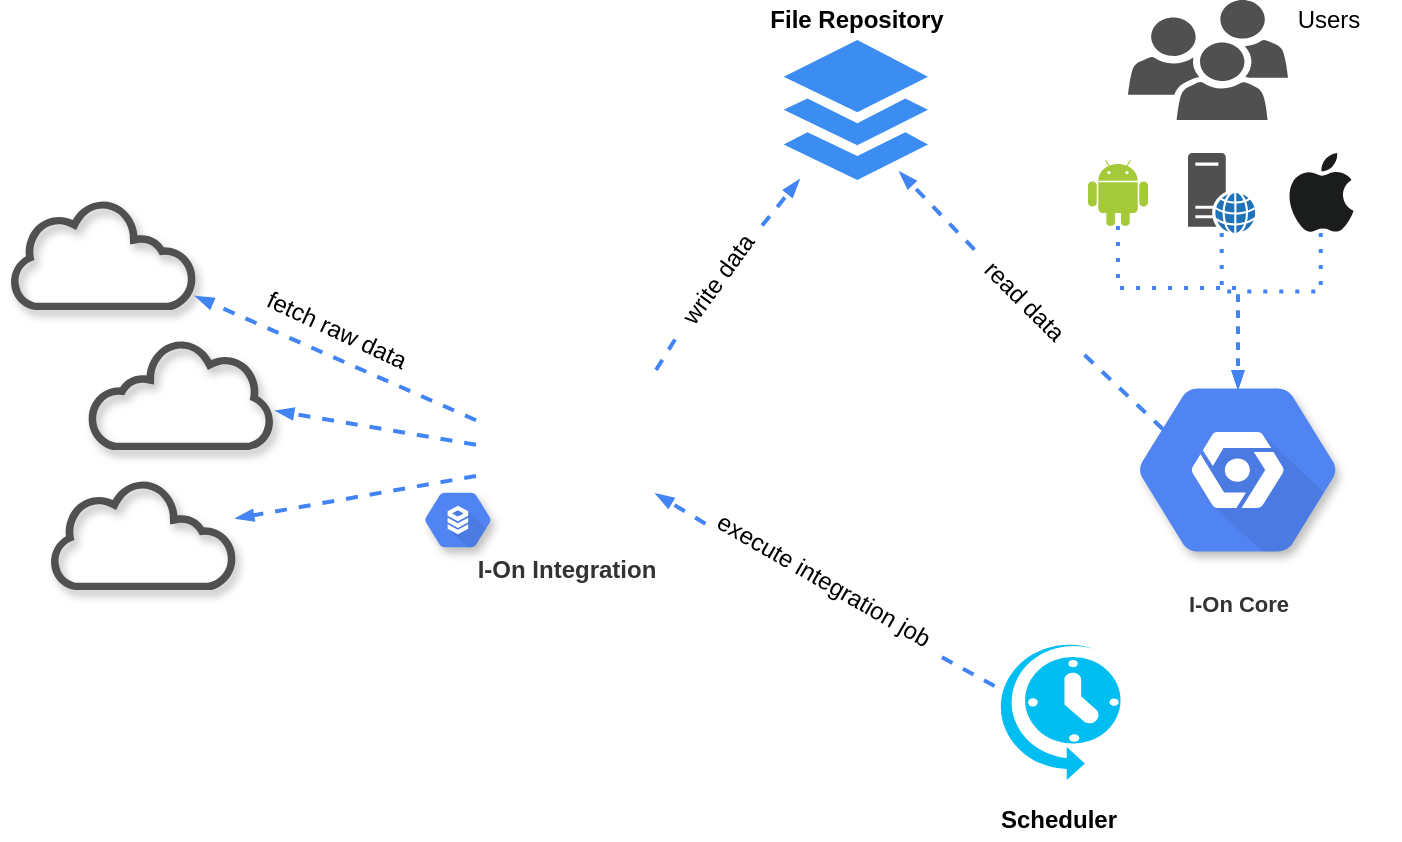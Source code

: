 <mxfile version="14.5.10" type="device"><diagram id="-Uxk20Ryxgpn38Ipz-Y_" name="Page-1"><mxGraphModel dx="1422" dy="705" grid="1" gridSize="10" guides="1" tooltips="1" connect="1" arrows="1" fold="1" page="1" pageScale="1" pageWidth="827" pageHeight="1169" math="0" shadow="0"><root><mxCell id="0"/><mxCell id="1" parent="0"/><mxCell id="QuUthSu-yzXsARSTjAGo-6" value="" style="pointerEvents=1;shadow=1;dashed=0;html=1;strokeColor=none;fillColor=#505050;labelPosition=center;verticalLabelPosition=bottom;outlineConnect=0;verticalAlign=top;align=center;shape=mxgraph.office.clouds.cloud;flipV=0;flipH=1;" parent="1" vertex="1"><mxGeometry x="50" y="240" width="94" height="55" as="geometry"/></mxCell><mxCell id="QuUthSu-yzXsARSTjAGo-8" value="" style="pointerEvents=1;shadow=1;dashed=0;html=1;strokeColor=none;fillColor=#505050;labelPosition=center;verticalLabelPosition=bottom;outlineConnect=0;verticalAlign=top;align=center;shape=mxgraph.office.clouds.cloud;flipH=1;" parent="1" vertex="1"><mxGeometry x="70" y="380" width="94" height="55" as="geometry"/></mxCell><mxCell id="QuUthSu-yzXsARSTjAGo-7" value="" style="pointerEvents=1;shadow=1;dashed=0;html=1;strokeColor=none;fillColor=#505050;labelPosition=center;verticalLabelPosition=bottom;outlineConnect=0;verticalAlign=top;align=center;shape=mxgraph.office.clouds.cloud;sketch=0;" parent="1" vertex="1"><mxGeometry x="90" y="310" width="94" height="55" as="geometry"/></mxCell><mxCell id="QuUthSu-yzXsARSTjAGo-25" value="" style="fontSize=12;html=1;endArrow=blockThin;endFill=1;rounded=0;strokeWidth=2;endSize=4;startSize=4;dashed=1;strokeColor=#4284F3;" parent="1" source="G0y0f6KWC5QR9Wk7UhNU-7" target="QuUthSu-yzXsARSTjAGo-8" edge="1"><mxGeometry width="100" relative="1" as="geometry"><mxPoint x="304" y="355" as="sourcePoint"/><mxPoint x="534" y="450" as="targetPoint"/></mxGeometry></mxCell><mxCell id="QuUthSu-yzXsARSTjAGo-26" value="" style="fontSize=12;html=1;endArrow=blockThin;endFill=1;rounded=0;strokeWidth=2;endSize=4;startSize=4;dashed=1;strokeColor=#4284F3;" parent="1" source="G0y0f6KWC5QR9Wk7UhNU-7" target="QuUthSu-yzXsARSTjAGo-7" edge="1"><mxGeometry width="100" relative="1" as="geometry"><mxPoint x="294.3" y="355" as="sourcePoint"/><mxPoint x="534" y="450" as="targetPoint"/></mxGeometry></mxCell><mxCell id="QuUthSu-yzXsARSTjAGo-27" value="" style="fontSize=12;html=1;endArrow=blockThin;endFill=1;rounded=0;strokeWidth=2;endSize=4;startSize=4;dashed=1;strokeColor=#4284F3;" parent="1" source="G0y0f6KWC5QR9Wk7UhNU-7" target="QuUthSu-yzXsARSTjAGo-6" edge="1"><mxGeometry width="100" relative="1" as="geometry"><mxPoint x="294.3" y="355" as="sourcePoint"/><mxPoint x="534" y="450" as="targetPoint"/></mxGeometry></mxCell><mxCell id="QuUthSu-yzXsARSTjAGo-28" value="fetch raw data" style="text;html=1;align=center;verticalAlign=middle;resizable=0;points=[];autosize=1;strokeColor=none;rotation=25;shadow=0;fontStyle=0" parent="1" vertex="1"><mxGeometry x="169" y="295" width="90" height="20" as="geometry"/></mxCell><mxCell id="QuUthSu-yzXsARSTjAGo-31" value="" style="html=1;fillColor=#5184F3;strokeColor=none;verticalAlign=top;labelPosition=center;verticalLabelPosition=bottom;align=center;spacingTop=-6;fontSize=11;fontStyle=1;fontColor=#999999;shape=mxgraph.gcp2.hexIcon;prIcon=cloud_sql;dashed=1;dashPattern=1 1;shadow=1;sketch=0;" parent="1" vertex="1"><mxGeometry x="250" y="380" width="50" height="40" as="geometry"/></mxCell><mxCell id="QuUthSu-yzXsARSTjAGo-32" value="&lt;font color=&quot;#333333&quot;&gt;I-On Core&lt;/font&gt;" style="html=1;fillColor=#5184F3;strokeColor=none;verticalAlign=top;labelPosition=center;verticalLabelPosition=bottom;align=center;spacingTop=-6;fontSize=11;fontStyle=1;fontColor=#999999;shape=mxgraph.gcp2.hexIcon;prIcon=placeholder;dashed=1;dashPattern=1 1;shadow=1;" parent="1" vertex="1"><mxGeometry x="590" y="315" width="150" height="120" as="geometry"/></mxCell><mxCell id="QuUthSu-yzXsARSTjAGo-37" value="" style="dashed=0;outlineConnect=0;html=1;align=center;labelPosition=center;verticalLabelPosition=bottom;verticalAlign=top;shape=mxgraph.weblogos.android;fillColor=#A4CA39;strokeColor=none;rounded=1;shadow=0;glass=1;dashPattern=1 1;sketch=0;" parent="1" vertex="1"><mxGeometry x="590" y="220" width="30" height="33" as="geometry"/></mxCell><mxCell id="QuUthSu-yzXsARSTjAGo-38" value="" style="dashed=0;outlineConnect=0;html=1;align=center;labelPosition=center;verticalLabelPosition=bottom;verticalAlign=top;shape=mxgraph.weblogos.apple;fillColor=#1B1C1C;strokeColor=none;rounded=1;shadow=0;glass=1;dashPattern=1 1;sketch=0;" parent="1" vertex="1"><mxGeometry x="690" y="216.5" width="32.76" height="40" as="geometry"/></mxCell><mxCell id="QuUthSu-yzXsARSTjAGo-39" value="" style="pointerEvents=1;shadow=0;dashed=0;html=1;strokeColor=none;fillColor=#505050;labelPosition=center;verticalLabelPosition=bottom;verticalAlign=top;outlineConnect=0;align=center;shape=mxgraph.office.users.users;rounded=1;glass=1;dashPattern=1 1;sketch=0;" parent="1" vertex="1"><mxGeometry x="610" y="140" width="80" height="60" as="geometry"/></mxCell><mxCell id="QuUthSu-yzXsARSTjAGo-40" value="" style="pointerEvents=1;shadow=0;dashed=0;html=1;strokeColor=none;fillColor=#505050;labelPosition=center;verticalLabelPosition=bottom;verticalAlign=top;outlineConnect=0;align=center;shape=mxgraph.office.servers.web_server_blue;rounded=1;glass=1;dashPattern=1 1;sketch=0;" parent="1" vertex="1"><mxGeometry x="640" y="216.5" width="33.68" height="40" as="geometry"/></mxCell><mxCell id="QuUthSu-yzXsARSTjAGo-41" value="" style="edgeStyle=orthogonalEdgeStyle;fontSize=12;html=1;endArrow=blockThin;endFill=1;rounded=0;strokeWidth=2;endSize=4;startSize=4;dashed=1;dashPattern=1 3;strokeColor=#4284F3;entryX=0.5;entryY=0.16;entryDx=0;entryDy=0;entryPerimeter=0;" parent="1" source="QuUthSu-yzXsARSTjAGo-37" target="QuUthSu-yzXsARSTjAGo-32" edge="1"><mxGeometry width="100" relative="1" as="geometry"><mxPoint x="560" y="270" as="sourcePoint"/><mxPoint x="660" y="270" as="targetPoint"/></mxGeometry></mxCell><mxCell id="QuUthSu-yzXsARSTjAGo-42" value="" style="edgeStyle=orthogonalEdgeStyle;fontSize=12;html=1;endArrow=blockThin;endFill=1;rounded=0;strokeWidth=2;endSize=4;startSize=4;dashed=1;dashPattern=1 3;strokeColor=#4284F3;entryX=0.5;entryY=0.16;entryDx=0;entryDy=0;entryPerimeter=0;" parent="1" source="QuUthSu-yzXsARSTjAGo-40" target="QuUthSu-yzXsARSTjAGo-32" edge="1"><mxGeometry width="100" relative="1" as="geometry"><mxPoint x="740" y="300" as="sourcePoint"/><mxPoint x="665" y="315" as="targetPoint"/></mxGeometry></mxCell><mxCell id="QuUthSu-yzXsARSTjAGo-43" value="" style="edgeStyle=orthogonalEdgeStyle;fontSize=12;html=1;endArrow=blockThin;endFill=1;rounded=0;strokeWidth=2;endSize=4;startSize=4;dashed=1;dashPattern=1 3;strokeColor=#4284F3;entryX=0.5;entryY=0.16;entryDx=0;entryDy=0;entryPerimeter=0;" parent="1" source="QuUthSu-yzXsARSTjAGo-38" target="QuUthSu-yzXsARSTjAGo-32" edge="1"><mxGeometry width="100" relative="1" as="geometry"><mxPoint x="420" y="330" as="sourcePoint"/><mxPoint x="520" y="330" as="targetPoint"/></mxGeometry></mxCell><mxCell id="QuUthSu-yzXsARSTjAGo-44" value="Users" style="text;html=1;align=center;verticalAlign=middle;resizable=0;points=[];autosize=1;strokeColor=none;fontStyle=0" parent="1" vertex="1"><mxGeometry x="685" y="140" width="50" height="20" as="geometry"/></mxCell><mxCell id="G0y0f6KWC5QR9Wk7UhNU-7" value="" style="shape=image;verticalLabelPosition=bottom;labelBackgroundColor=#ffffff;verticalAlign=top;aspect=fixed;imageAspect=0;image=https://cdn.iconscout.com/icon/free/png-512/heroku-5-569467.png;sketch=0;" vertex="1" parent="1"><mxGeometry x="284" y="325" width="90" height="90" as="geometry"/></mxCell><mxCell id="G0y0f6KWC5QR9Wk7UhNU-8" value="&lt;b&gt;&lt;font color=&quot;#333333&quot;&gt;I-On Integration&lt;/font&gt;&lt;/b&gt;" style="text;html=1;align=center;verticalAlign=middle;resizable=0;points=[];autosize=1;strokeColor=none;" vertex="1" parent="1"><mxGeometry x="279" y="415" width="100" height="20" as="geometry"/></mxCell><mxCell id="G0y0f6KWC5QR9Wk7UhNU-11" value="" style="html=1;aspect=fixed;strokeColor=none;shadow=0;align=center;verticalAlign=top;fillColor=#3B8DF1;shape=mxgraph.gcp2.files;dashed=1;dashPattern=1 2;sketch=0;" vertex="1" parent="1"><mxGeometry x="437.84" y="160" width="72.16" height="70" as="geometry"/></mxCell><mxCell id="G0y0f6KWC5QR9Wk7UhNU-12" value="File Repository" style="text;html=1;align=center;verticalAlign=middle;resizable=0;points=[];autosize=1;strokeColor=none;fontStyle=1" vertex="1" parent="1"><mxGeometry x="423.92" y="140" width="100" height="20" as="geometry"/></mxCell><mxCell id="G0y0f6KWC5QR9Wk7UhNU-13" value="" style="fontSize=12;html=1;endArrow=blockThin;endFill=1;rounded=0;strokeWidth=2;endSize=4;startSize=4;dashed=1;strokeColor=#4284F3;startArrow=none;" edge="1" parent="1" source="G0y0f6KWC5QR9Wk7UhNU-14" target="G0y0f6KWC5QR9Wk7UhNU-11"><mxGeometry width="100" relative="1" as="geometry"><mxPoint x="340" y="183.003" as="sourcePoint"/><mxPoint x="240" y="166.076" as="targetPoint"/></mxGeometry></mxCell><mxCell id="G0y0f6KWC5QR9Wk7UhNU-15" value="" style="fontSize=12;html=1;endArrow=blockThin;endFill=1;rounded=0;strokeWidth=2;endSize=4;startSize=4;dashed=1;strokeColor=#4284F3;entryX=0.804;entryY=0.943;entryDx=0;entryDy=0;entryPerimeter=0;startArrow=none;" edge="1" parent="1" source="G0y0f6KWC5QR9Wk7UhNU-16" target="G0y0f6KWC5QR9Wk7UhNU-11"><mxGeometry width="100" relative="1" as="geometry"><mxPoint x="384" y="335" as="sourcePoint"/><mxPoint x="439.231" y="263" as="targetPoint"/></mxGeometry></mxCell><mxCell id="G0y0f6KWC5QR9Wk7UhNU-21" value="" style="fontSize=12;html=1;endArrow=blockThin;endFill=1;rounded=0;strokeWidth=2;endSize=4;startSize=4;dashed=1;strokeColor=#4284F3;exitX=0;exitY=0.75;exitDx=0;exitDy=0;entryX=1;entryY=0.689;entryDx=0;entryDy=0;entryPerimeter=0;startArrow=none;" edge="1" parent="1" source="G0y0f6KWC5QR9Wk7UhNU-22" target="G0y0f6KWC5QR9Wk7UhNU-7"><mxGeometry width="100" relative="1" as="geometry"><mxPoint x="626.25" y="385" as="sourcePoint"/><mxPoint x="384" y="380" as="targetPoint"/></mxGeometry></mxCell><mxCell id="G0y0f6KWC5QR9Wk7UhNU-22" value="execute integration job" style="text;html=1;strokeColor=none;fillColor=none;align=center;verticalAlign=middle;whiteSpace=wrap;rounded=0;dashed=1;dashPattern=1 2;sketch=0;rotation=30;" vertex="1" parent="1"><mxGeometry x="392.5" y="420" width="130" height="20" as="geometry"/></mxCell><mxCell id="G0y0f6KWC5QR9Wk7UhNU-23" value="" style="fontSize=12;html=1;endArrow=none;endFill=1;rounded=0;strokeWidth=2;endSize=4;startSize=4;dashed=1;strokeColor=#4284F3;exitX=-0.008;exitY=0.329;exitDx=0;exitDy=0;entryX=1;entryY=0.689;entryDx=0;entryDy=0;entryPerimeter=0;exitPerimeter=0;" edge="1" parent="1" source="G0y0f6KWC5QR9Wk7UhNU-30" target="G0y0f6KWC5QR9Wk7UhNU-22"><mxGeometry width="100" relative="1" as="geometry"><mxPoint x="535" y="481.25" as="sourcePoint"/><mxPoint x="374" y="387.01" as="targetPoint"/></mxGeometry></mxCell><mxCell id="G0y0f6KWC5QR9Wk7UhNU-16" value="read data" style="text;html=1;align=center;verticalAlign=middle;resizable=0;points=[];autosize=1;strokeColor=none;rotation=45;" vertex="1" parent="1"><mxGeometry x="522.5" y="280" width="70" height="20" as="geometry"/></mxCell><mxCell id="G0y0f6KWC5QR9Wk7UhNU-27" value="" style="fontSize=12;html=1;endArrow=none;endFill=1;rounded=0;strokeWidth=2;endSize=4;startSize=4;dashed=1;strokeColor=#4284F3;exitX=0.25;exitY=0.33;exitDx=0;exitDy=0;exitPerimeter=0;entryX=1.07;entryY=0.385;entryDx=0;entryDy=0;entryPerimeter=0;" edge="1" parent="1" source="QuUthSu-yzXsARSTjAGo-32" target="G0y0f6KWC5QR9Wk7UhNU-16"><mxGeometry width="100" relative="1" as="geometry"><mxPoint x="627.5" y="354.6" as="sourcePoint"/><mxPoint x="478.017" y="249.01" as="targetPoint"/></mxGeometry></mxCell><mxCell id="G0y0f6KWC5QR9Wk7UhNU-14" value="write data" style="text;html=1;align=center;verticalAlign=middle;resizable=0;points=[];autosize=1;strokeColor=none;rotation=-54;" vertex="1" parent="1"><mxGeometry x="370" y="270" width="70" height="20" as="geometry"/></mxCell><mxCell id="G0y0f6KWC5QR9Wk7UhNU-28" value="" style="fontSize=12;html=1;endArrow=none;endFill=1;rounded=0;strokeWidth=2;endSize=4;startSize=4;dashed=1;strokeColor=#4284F3;exitX=1;exitY=0;exitDx=0;exitDy=0;entryX=-0.011;entryY=0.503;entryDx=0;entryDy=0;entryPerimeter=0;" edge="1" parent="1" source="G0y0f6KWC5QR9Wk7UhNU-7" target="G0y0f6KWC5QR9Wk7UhNU-14"><mxGeometry width="100" relative="1" as="geometry"><mxPoint x="374" y="325" as="sourcePoint"/><mxPoint x="429.231" y="253" as="targetPoint"/></mxGeometry></mxCell><mxCell id="G0y0f6KWC5QR9Wk7UhNU-30" value="" style="verticalLabelPosition=bottom;html=1;verticalAlign=top;align=center;strokeColor=none;fillColor=#00BEF2;shape=mxgraph.azure.scheduler;pointerEvents=1;dashed=1;dashPattern=1 2;sketch=0;" vertex="1" parent="1"><mxGeometry x="543.75" y="460" width="62.5" height="70" as="geometry"/></mxCell><mxCell id="G0y0f6KWC5QR9Wk7UhNU-31" value="&lt;b&gt;Scheduler&lt;/b&gt;" style="text;html=1;align=center;verticalAlign=middle;resizable=0;points=[];autosize=1;strokeColor=none;" vertex="1" parent="1"><mxGeometry x="540" y="540" width="70" height="20" as="geometry"/></mxCell></root></mxGraphModel></diagram></mxfile>